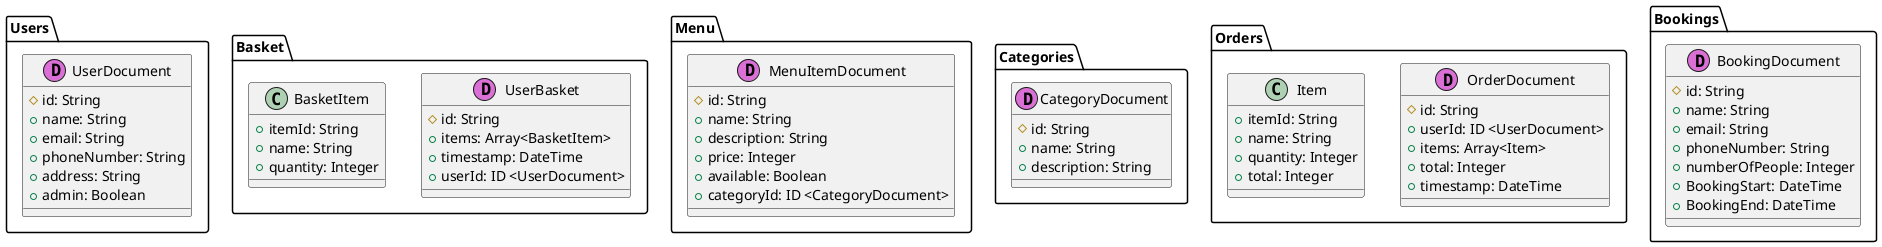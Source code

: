 @startuml DoctorNowPlanDataModel
package Users <<folder>> {
    class UserDocument <<(D,orchid)>> {
        #id: String
        +name: String
        +email: String
        +phoneNumber: String
        +address: String
        +admin: Boolean
    }
}

package Basket <<folder>> {
    class UserBasket <<(D,orchid)>> {
        #id: String
        +items: Array<BasketItem>
        +timestamp: DateTime
        +userId: ID <UserDocument>
    }

    class BasketItem {
        +itemId: String
        +name: String
        +quantity: Integer
    }
}

package Menu <<folder>> {
    class MenuItemDocument <<(D,orchid)>> {
        #id: String
        +name: String
        +description: String
        +price: Integer
        +available: Boolean
        +categoryId: ID <CategoryDocument>
    }
}

package Categories <<folder>> {
    class CategoryDocument <<(D,orchid)>> {
        #id: String
        +name: String
        +description: String
    }
}

package Orders <<folder>> {
    class OrderDocument <<(D,orchid)>> {
        #id: String
        +userId: ID <UserDocument>
        +items: Array<Item>
        +total: Integer
        +timestamp: DateTime
    }

    class Item {
        +itemId: String
        +name: String
        +quantity: Integer
        +total: Integer
    }
}

package Bookings <<folder>> {
    class BookingDocument <<(D,orchid)>> {
        #id: String
        +name: String
        +email: String
        +phoneNumber: String
        +numberOfPeople: Integer
        +BookingStart: DateTime
        +BookingEnd: DateTime
    }
}

@enduml